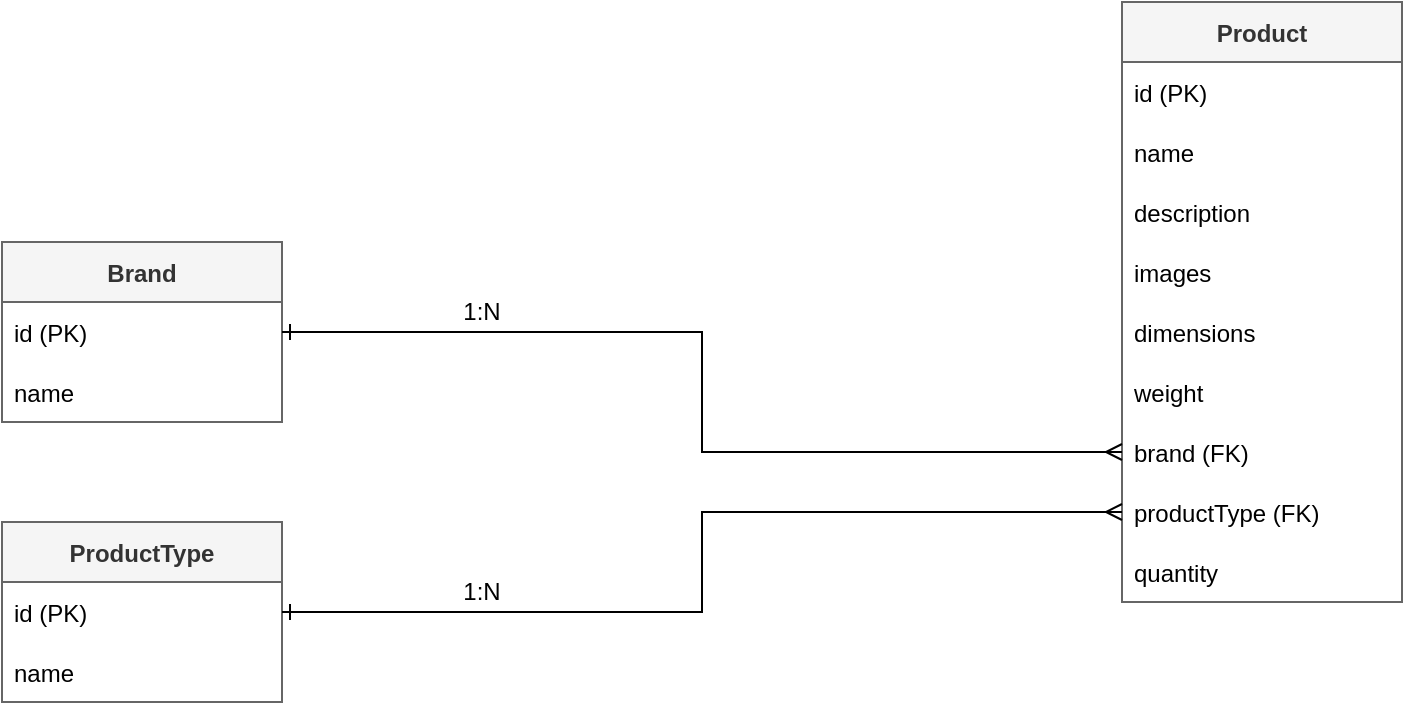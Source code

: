 <mxfile version="20.2.8" type="device"><diagram id="C5RBs43oDa-KdzZeNtuy" name="Page-1"><mxGraphModel dx="981" dy="532" grid="1" gridSize="10" guides="1" tooltips="1" connect="1" arrows="1" fold="1" page="1" pageScale="1" pageWidth="827" pageHeight="1169" math="0" shadow="0"><root><mxCell id="WIyWlLk6GJQsqaUBKTNV-0"/><mxCell id="WIyWlLk6GJQsqaUBKTNV-1" parent="WIyWlLk6GJQsqaUBKTNV-0"/><mxCell id="MbGHzas264eJbXTXXTAW-4" value="Brand" style="swimlane;fontStyle=1;childLayout=stackLayout;horizontal=1;startSize=30;horizontalStack=0;resizeParent=1;resizeParentMax=0;resizeLast=0;collapsible=1;marginBottom=0;fillColor=#f5f5f5;fontColor=#333333;strokeColor=#666666;" vertex="1" parent="WIyWlLk6GJQsqaUBKTNV-1"><mxGeometry x="50" y="170" width="140" height="90" as="geometry"/></mxCell><mxCell id="MbGHzas264eJbXTXXTAW-5" value="id (PK)" style="text;strokeColor=none;fillColor=none;align=left;verticalAlign=middle;spacingLeft=4;spacingRight=4;overflow=hidden;points=[[0,0.5],[1,0.5]];portConstraint=eastwest;rotatable=0;" vertex="1" parent="MbGHzas264eJbXTXXTAW-4"><mxGeometry y="30" width="140" height="30" as="geometry"/></mxCell><mxCell id="MbGHzas264eJbXTXXTAW-6" value="name" style="text;strokeColor=none;fillColor=none;align=left;verticalAlign=middle;spacingLeft=4;spacingRight=4;overflow=hidden;points=[[0,0.5],[1,0.5]];portConstraint=eastwest;rotatable=0;" vertex="1" parent="MbGHzas264eJbXTXXTAW-4"><mxGeometry y="60" width="140" height="30" as="geometry"/></mxCell><mxCell id="MbGHzas264eJbXTXXTAW-8" value="ProductType" style="swimlane;fontStyle=1;childLayout=stackLayout;horizontal=1;startSize=30;horizontalStack=0;resizeParent=1;resizeParentMax=0;resizeLast=0;collapsible=1;marginBottom=0;fillColor=#f5f5f5;fontColor=#333333;strokeColor=#666666;" vertex="1" parent="WIyWlLk6GJQsqaUBKTNV-1"><mxGeometry x="50" y="310" width="140" height="90" as="geometry"/></mxCell><mxCell id="MbGHzas264eJbXTXXTAW-9" value="id (PK)" style="text;strokeColor=none;fillColor=none;align=left;verticalAlign=middle;spacingLeft=4;spacingRight=4;overflow=hidden;points=[[0,0.5],[1,0.5]];portConstraint=eastwest;rotatable=0;" vertex="1" parent="MbGHzas264eJbXTXXTAW-8"><mxGeometry y="30" width="140" height="30" as="geometry"/></mxCell><mxCell id="MbGHzas264eJbXTXXTAW-10" value="name" style="text;strokeColor=none;fillColor=none;align=left;verticalAlign=middle;spacingLeft=4;spacingRight=4;overflow=hidden;points=[[0,0.5],[1,0.5]];portConstraint=eastwest;rotatable=0;" vertex="1" parent="MbGHzas264eJbXTXXTAW-8"><mxGeometry y="60" width="140" height="30" as="geometry"/></mxCell><mxCell id="MbGHzas264eJbXTXXTAW-11" value="Product" style="swimlane;fontStyle=1;childLayout=stackLayout;horizontal=1;startSize=30;horizontalStack=0;resizeParent=1;resizeParentMax=0;resizeLast=0;collapsible=1;marginBottom=0;fillColor=#f5f5f5;strokeColor=#666666;fontColor=#333333;" vertex="1" parent="WIyWlLk6GJQsqaUBKTNV-1"><mxGeometry x="610" y="50" width="140" height="300" as="geometry"/></mxCell><mxCell id="MbGHzas264eJbXTXXTAW-12" value="id (PK)" style="text;strokeColor=none;fillColor=none;align=left;verticalAlign=middle;spacingLeft=4;spacingRight=4;overflow=hidden;points=[[0,0.5],[1,0.5]];portConstraint=eastwest;rotatable=0;" vertex="1" parent="MbGHzas264eJbXTXXTAW-11"><mxGeometry y="30" width="140" height="30" as="geometry"/></mxCell><mxCell id="MbGHzas264eJbXTXXTAW-13" value="name" style="text;strokeColor=none;fillColor=none;align=left;verticalAlign=middle;spacingLeft=4;spacingRight=4;overflow=hidden;points=[[0,0.5],[1,0.5]];portConstraint=eastwest;rotatable=0;" vertex="1" parent="MbGHzas264eJbXTXXTAW-11"><mxGeometry y="60" width="140" height="30" as="geometry"/></mxCell><mxCell id="MbGHzas264eJbXTXXTAW-14" value="description" style="text;strokeColor=none;fillColor=none;align=left;verticalAlign=middle;spacingLeft=4;spacingRight=4;overflow=hidden;points=[[0,0.5],[1,0.5]];portConstraint=eastwest;rotatable=0;" vertex="1" parent="MbGHzas264eJbXTXXTAW-11"><mxGeometry y="90" width="140" height="30" as="geometry"/></mxCell><mxCell id="MbGHzas264eJbXTXXTAW-28" value="images" style="text;strokeColor=none;fillColor=none;align=left;verticalAlign=middle;spacingLeft=4;spacingRight=4;overflow=hidden;points=[[0,0.5],[1,0.5]];portConstraint=eastwest;rotatable=0;" vertex="1" parent="MbGHzas264eJbXTXXTAW-11"><mxGeometry y="120" width="140" height="30" as="geometry"/></mxCell><mxCell id="MbGHzas264eJbXTXXTAW-15" value="dimensions" style="text;strokeColor=none;fillColor=none;align=left;verticalAlign=middle;spacingLeft=4;spacingRight=4;overflow=hidden;points=[[0,0.5],[1,0.5]];portConstraint=eastwest;rotatable=0;" vertex="1" parent="MbGHzas264eJbXTXXTAW-11"><mxGeometry y="150" width="140" height="30" as="geometry"/></mxCell><mxCell id="MbGHzas264eJbXTXXTAW-16" value="weight" style="text;strokeColor=none;fillColor=none;align=left;verticalAlign=middle;spacingLeft=4;spacingRight=4;overflow=hidden;points=[[0,0.5],[1,0.5]];portConstraint=eastwest;rotatable=0;" vertex="1" parent="MbGHzas264eJbXTXXTAW-11"><mxGeometry y="180" width="140" height="30" as="geometry"/></mxCell><mxCell id="MbGHzas264eJbXTXXTAW-21" value="brand (FK)" style="text;strokeColor=none;fillColor=none;align=left;verticalAlign=middle;spacingLeft=4;spacingRight=4;overflow=hidden;points=[[0,0.5],[1,0.5]];portConstraint=eastwest;rotatable=0;" vertex="1" parent="MbGHzas264eJbXTXXTAW-11"><mxGeometry y="210" width="140" height="30" as="geometry"/></mxCell><mxCell id="MbGHzas264eJbXTXXTAW-19" value="productType (FK)" style="text;strokeColor=none;fillColor=none;align=left;verticalAlign=middle;spacingLeft=4;spacingRight=4;overflow=hidden;points=[[0,0.5],[1,0.5]];portConstraint=eastwest;rotatable=0;" vertex="1" parent="MbGHzas264eJbXTXXTAW-11"><mxGeometry y="240" width="140" height="30" as="geometry"/></mxCell><mxCell id="MbGHzas264eJbXTXXTAW-17" value="quantity" style="text;strokeColor=none;fillColor=none;align=left;verticalAlign=middle;spacingLeft=4;spacingRight=4;overflow=hidden;points=[[0,0.5],[1,0.5]];portConstraint=eastwest;rotatable=0;" vertex="1" parent="MbGHzas264eJbXTXXTAW-11"><mxGeometry y="270" width="140" height="30" as="geometry"/></mxCell><mxCell id="MbGHzas264eJbXTXXTAW-22" style="edgeStyle=orthogonalEdgeStyle;rounded=0;orthogonalLoop=1;jettySize=auto;html=1;entryX=0;entryY=0.5;entryDx=0;entryDy=0;endArrow=ERmany;endFill=0;startArrow=ERone;startFill=0;" edge="1" parent="WIyWlLk6GJQsqaUBKTNV-1" source="MbGHzas264eJbXTXXTAW-5" target="MbGHzas264eJbXTXXTAW-21"><mxGeometry relative="1" as="geometry"/></mxCell><mxCell id="MbGHzas264eJbXTXXTAW-23" style="edgeStyle=orthogonalEdgeStyle;rounded=0;orthogonalLoop=1;jettySize=auto;html=1;endArrow=ERmany;endFill=0;startArrow=ERone;startFill=0;" edge="1" parent="WIyWlLk6GJQsqaUBKTNV-1" source="MbGHzas264eJbXTXXTAW-9" target="MbGHzas264eJbXTXXTAW-19"><mxGeometry relative="1" as="geometry"/></mxCell><mxCell id="MbGHzas264eJbXTXXTAW-26" value="1:N&lt;span style=&quot;color: rgba(0, 0, 0, 0); font-family: monospace; font-size: 0px; text-align: start;&quot;&gt;%3CmxGraphModel%3E%3Croot%3E%3CmxCell%20id%3D%220%22%2F%3E%3CmxCell%20id%3D%221%22%20parent%3D%220%22%2F%3E%3CmxCell%20id%3D%222%22%20style%3D%22edgeStyle%3DorthogonalEdgeStyle%3Brounded%3D0%3BorthogonalLoop%3D1%3BjettySize%3Dauto%3Bhtml%3D1%3B%22%20edge%3D%221%22%20parent%3D%221%22%3E%3CmxGeometry%20relative%3D%221%22%20as%3D%22geometry%22%3E%3CmxPoint%20x%3D%22200%22%20y%3D%22115%22%20as%3D%22targetPoint%22%2F%3E%3CmxPoint%20x%3D%22190%22%20y%3D%22115.034%22%20as%3D%22sourcePoint%22%2F%3E%3C%2FmxGeometry%3E%3C%2FmxCell%3E%3C%2Froot%3E%3C%2FmxGraphModel%3E&lt;/span&gt;" style="text;html=1;strokeColor=none;fillColor=none;align=center;verticalAlign=middle;whiteSpace=wrap;rounded=0;" vertex="1" parent="WIyWlLk6GJQsqaUBKTNV-1"><mxGeometry x="260" y="190" width="60" height="30" as="geometry"/></mxCell><mxCell id="MbGHzas264eJbXTXXTAW-27" value="1:N&lt;span style=&quot;color: rgba(0, 0, 0, 0); font-family: monospace; font-size: 0px; text-align: start;&quot;&gt;%3CmxGraphModel%3E%3Croot%3E%3CmxCell%20id%3D%220%22%2F%3E%3CmxCell%20id%3D%221%22%20parent%3D%220%22%2F%3E%3CmxCell%20id%3D%222%22%20style%3D%22edgeStyle%3DorthogonalEdgeStyle%3Brounded%3D0%3BorthogonalLoop%3D1%3BjettySize%3Dauto%3Bhtml%3D1%3B%22%20edge%3D%221%22%20parent%3D%221%22%3E%3CmxGeometry%20relative%3D%221%22%20as%3D%22geometry%22%3E%3CmxPoint%20x%3D%22200%22%20y%3D%22115%22%20as%3D%22targetPoint%22%2F%3E%3CmxPoint%20x%3D%22190%22%20y%3D%22115.034%22%20as%3D%22sourcePoint%22%2F%3E%3C%2FmxGeometry%3E%3C%2FmxCell%3E%3C%2Froot%3E%3C%2FmxGraphModel%3E&lt;/span&gt;" style="text;html=1;strokeColor=none;fillColor=none;align=center;verticalAlign=middle;whiteSpace=wrap;rounded=0;" vertex="1" parent="WIyWlLk6GJQsqaUBKTNV-1"><mxGeometry x="260" y="330" width="60" height="30" as="geometry"/></mxCell></root></mxGraphModel></diagram></mxfile>